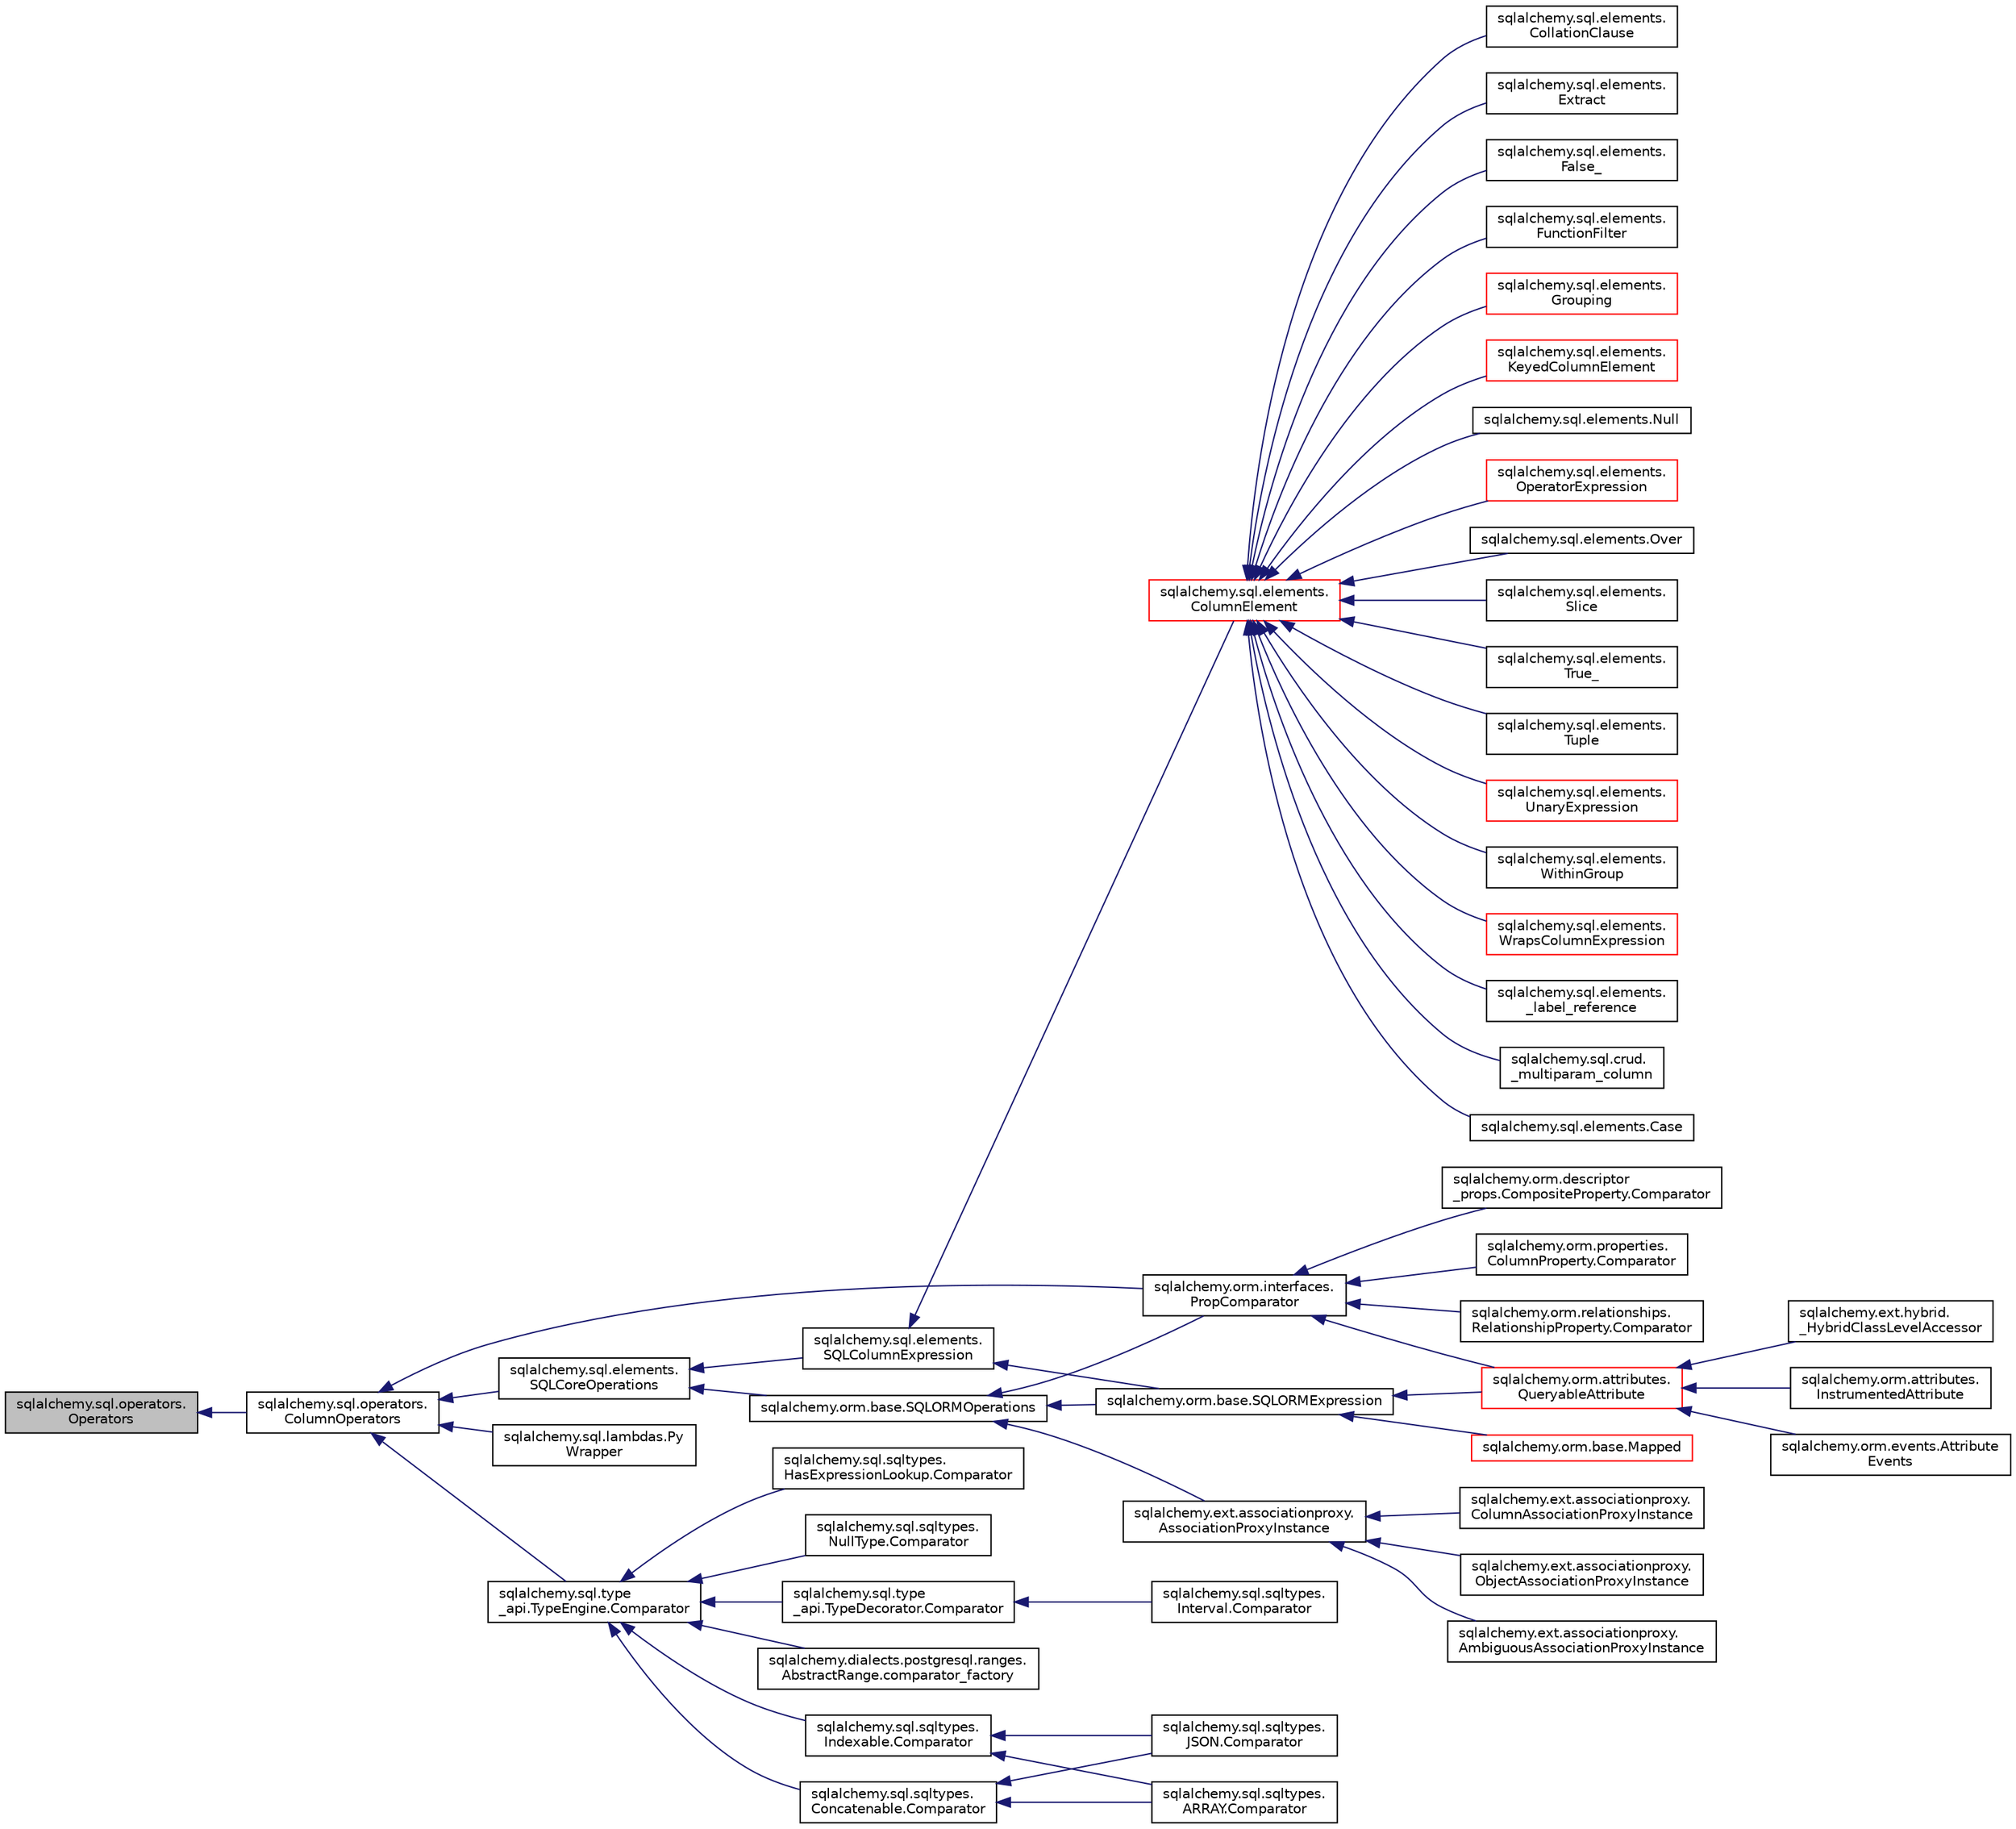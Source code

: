 digraph "sqlalchemy.sql.operators.Operators"
{
 // LATEX_PDF_SIZE
  edge [fontname="Helvetica",fontsize="10",labelfontname="Helvetica",labelfontsize="10"];
  node [fontname="Helvetica",fontsize="10",shape=record];
  rankdir="LR";
  Node1 [label="sqlalchemy.sql.operators.\lOperators",height=0.2,width=0.4,color="black", fillcolor="grey75", style="filled", fontcolor="black",tooltip=" "];
  Node1 -> Node2 [dir="back",color="midnightblue",fontsize="10",style="solid",fontname="Helvetica"];
  Node2 [label="sqlalchemy.sql.operators.\lColumnOperators",height=0.2,width=0.4,color="black", fillcolor="white", style="filled",URL="$classsqlalchemy_1_1sql_1_1operators_1_1ColumnOperators.html",tooltip=" "];
  Node2 -> Node3 [dir="back",color="midnightblue",fontsize="10",style="solid",fontname="Helvetica"];
  Node3 [label="sqlalchemy.orm.interfaces.\lPropComparator",height=0.2,width=0.4,color="black", fillcolor="white", style="filled",URL="$classsqlalchemy_1_1orm_1_1interfaces_1_1PropComparator.html",tooltip=" "];
  Node3 -> Node4 [dir="back",color="midnightblue",fontsize="10",style="solid",fontname="Helvetica"];
  Node4 [label="sqlalchemy.orm.attributes.\lQueryableAttribute",height=0.2,width=0.4,color="red", fillcolor="white", style="filled",URL="$classsqlalchemy_1_1orm_1_1attributes_1_1QueryableAttribute.html",tooltip=" "];
  Node4 -> Node5 [dir="back",color="midnightblue",fontsize="10",style="solid",fontname="Helvetica"];
  Node5 [label="sqlalchemy.ext.hybrid.\l_HybridClassLevelAccessor",height=0.2,width=0.4,color="black", fillcolor="white", style="filled",URL="$classsqlalchemy_1_1ext_1_1hybrid_1_1__HybridClassLevelAccessor.html",tooltip=" "];
  Node4 -> Node6 [dir="back",color="midnightblue",fontsize="10",style="solid",fontname="Helvetica"];
  Node6 [label="sqlalchemy.orm.attributes.\lInstrumentedAttribute",height=0.2,width=0.4,color="black", fillcolor="white", style="filled",URL="$classsqlalchemy_1_1orm_1_1attributes_1_1InstrumentedAttribute.html",tooltip=" "];
  Node4 -> Node7 [dir="back",color="midnightblue",fontsize="10",style="solid",fontname="Helvetica"];
  Node7 [label="sqlalchemy.orm.events.Attribute\lEvents",height=0.2,width=0.4,color="black", fillcolor="white", style="filled",URL="$classsqlalchemy_1_1orm_1_1events_1_1AttributeEvents.html",tooltip=" "];
  Node3 -> Node8 [dir="back",color="midnightblue",fontsize="10",style="solid",fontname="Helvetica"];
  Node8 [label="sqlalchemy.orm.descriptor\l_props.CompositeProperty.Comparator",height=0.2,width=0.4,color="black", fillcolor="white", style="filled",URL="$classsqlalchemy_1_1orm_1_1descriptor__props_1_1CompositeProperty_1_1Comparator.html",tooltip=" "];
  Node3 -> Node9 [dir="back",color="midnightblue",fontsize="10",style="solid",fontname="Helvetica"];
  Node9 [label="sqlalchemy.orm.properties.\lColumnProperty.Comparator",height=0.2,width=0.4,color="black", fillcolor="white", style="filled",URL="$classsqlalchemy_1_1orm_1_1properties_1_1ColumnProperty_1_1Comparator.html",tooltip=" "];
  Node3 -> Node10 [dir="back",color="midnightblue",fontsize="10",style="solid",fontname="Helvetica"];
  Node10 [label="sqlalchemy.orm.relationships.\lRelationshipProperty.Comparator",height=0.2,width=0.4,color="black", fillcolor="white", style="filled",URL="$classsqlalchemy_1_1orm_1_1relationships_1_1RelationshipProperty_1_1Comparator.html",tooltip=" "];
  Node2 -> Node11 [dir="back",color="midnightblue",fontsize="10",style="solid",fontname="Helvetica"];
  Node11 [label="sqlalchemy.sql.elements.\lSQLCoreOperations",height=0.2,width=0.4,color="black", fillcolor="white", style="filled",URL="$classsqlalchemy_1_1sql_1_1elements_1_1SQLCoreOperations.html",tooltip=" "];
  Node11 -> Node12 [dir="back",color="midnightblue",fontsize="10",style="solid",fontname="Helvetica"];
  Node12 [label="sqlalchemy.orm.base.SQLORMOperations",height=0.2,width=0.4,color="black", fillcolor="white", style="filled",URL="$classsqlalchemy_1_1orm_1_1base_1_1SQLORMOperations.html",tooltip=" "];
  Node12 -> Node13 [dir="back",color="midnightblue",fontsize="10",style="solid",fontname="Helvetica"];
  Node13 [label="sqlalchemy.ext.associationproxy.\lAssociationProxyInstance",height=0.2,width=0.4,color="black", fillcolor="white", style="filled",URL="$classsqlalchemy_1_1ext_1_1associationproxy_1_1AssociationProxyInstance.html",tooltip=" "];
  Node13 -> Node14 [dir="back",color="midnightblue",fontsize="10",style="solid",fontname="Helvetica"];
  Node14 [label="sqlalchemy.ext.associationproxy.\lAmbiguousAssociationProxyInstance",height=0.2,width=0.4,color="black", fillcolor="white", style="filled",URL="$classsqlalchemy_1_1ext_1_1associationproxy_1_1AmbiguousAssociationProxyInstance.html",tooltip=" "];
  Node13 -> Node15 [dir="back",color="midnightblue",fontsize="10",style="solid",fontname="Helvetica"];
  Node15 [label="sqlalchemy.ext.associationproxy.\lColumnAssociationProxyInstance",height=0.2,width=0.4,color="black", fillcolor="white", style="filled",URL="$classsqlalchemy_1_1ext_1_1associationproxy_1_1ColumnAssociationProxyInstance.html",tooltip=" "];
  Node13 -> Node16 [dir="back",color="midnightblue",fontsize="10",style="solid",fontname="Helvetica"];
  Node16 [label="sqlalchemy.ext.associationproxy.\lObjectAssociationProxyInstance",height=0.2,width=0.4,color="black", fillcolor="white", style="filled",URL="$classsqlalchemy_1_1ext_1_1associationproxy_1_1ObjectAssociationProxyInstance.html",tooltip=" "];
  Node12 -> Node17 [dir="back",color="midnightblue",fontsize="10",style="solid",fontname="Helvetica"];
  Node17 [label="sqlalchemy.orm.base.SQLORMExpression",height=0.2,width=0.4,color="black", fillcolor="white", style="filled",URL="$classsqlalchemy_1_1orm_1_1base_1_1SQLORMExpression.html",tooltip=" "];
  Node17 -> Node4 [dir="back",color="midnightblue",fontsize="10",style="solid",fontname="Helvetica"];
  Node17 -> Node18 [dir="back",color="midnightblue",fontsize="10",style="solid",fontname="Helvetica"];
  Node18 [label="sqlalchemy.orm.base.Mapped",height=0.2,width=0.4,color="red", fillcolor="white", style="filled",URL="$classsqlalchemy_1_1orm_1_1base_1_1Mapped.html",tooltip=" "];
  Node12 -> Node3 [dir="back",color="midnightblue",fontsize="10",style="solid",fontname="Helvetica"];
  Node11 -> Node25 [dir="back",color="midnightblue",fontsize="10",style="solid",fontname="Helvetica"];
  Node25 [label="sqlalchemy.sql.elements.\lSQLColumnExpression",height=0.2,width=0.4,color="black", fillcolor="white", style="filled",URL="$classsqlalchemy_1_1sql_1_1elements_1_1SQLColumnExpression.html",tooltip=" "];
  Node25 -> Node17 [dir="back",color="midnightblue",fontsize="10",style="solid",fontname="Helvetica"];
  Node25 -> Node26 [dir="back",color="midnightblue",fontsize="10",style="solid",fontname="Helvetica"];
  Node26 [label="sqlalchemy.sql.elements.\lColumnElement",height=0.2,width=0.4,color="red", fillcolor="white", style="filled",URL="$classsqlalchemy_1_1sql_1_1elements_1_1ColumnElement.html",tooltip=" "];
  Node26 -> Node27 [dir="back",color="midnightblue",fontsize="10",style="solid",fontname="Helvetica"];
  Node27 [label="sqlalchemy.sql.crud.\l_multiparam_column",height=0.2,width=0.4,color="black", fillcolor="white", style="filled",URL="$classsqlalchemy_1_1sql_1_1crud_1_1__multiparam__column.html",tooltip=" "];
  Node26 -> Node28 [dir="back",color="midnightblue",fontsize="10",style="solid",fontname="Helvetica"];
  Node28 [label="sqlalchemy.sql.elements.Case",height=0.2,width=0.4,color="black", fillcolor="white", style="filled",URL="$classsqlalchemy_1_1sql_1_1elements_1_1Case.html",tooltip=" "];
  Node26 -> Node29 [dir="back",color="midnightblue",fontsize="10",style="solid",fontname="Helvetica"];
  Node29 [label="sqlalchemy.sql.elements.\lCollationClause",height=0.2,width=0.4,color="black", fillcolor="white", style="filled",URL="$classsqlalchemy_1_1sql_1_1elements_1_1CollationClause.html",tooltip=" "];
  Node26 -> Node30 [dir="back",color="midnightblue",fontsize="10",style="solid",fontname="Helvetica"];
  Node30 [label="sqlalchemy.sql.elements.\lExtract",height=0.2,width=0.4,color="black", fillcolor="white", style="filled",URL="$classsqlalchemy_1_1sql_1_1elements_1_1Extract.html",tooltip=" "];
  Node26 -> Node31 [dir="back",color="midnightblue",fontsize="10",style="solid",fontname="Helvetica"];
  Node31 [label="sqlalchemy.sql.elements.\lFalse_",height=0.2,width=0.4,color="black", fillcolor="white", style="filled",URL="$classsqlalchemy_1_1sql_1_1elements_1_1False__.html",tooltip=" "];
  Node26 -> Node32 [dir="back",color="midnightblue",fontsize="10",style="solid",fontname="Helvetica"];
  Node32 [label="sqlalchemy.sql.elements.\lFunctionFilter",height=0.2,width=0.4,color="black", fillcolor="white", style="filled",URL="$classsqlalchemy_1_1sql_1_1elements_1_1FunctionFilter.html",tooltip=" "];
  Node26 -> Node33 [dir="back",color="midnightblue",fontsize="10",style="solid",fontname="Helvetica"];
  Node33 [label="sqlalchemy.sql.elements.\lGrouping",height=0.2,width=0.4,color="red", fillcolor="white", style="filled",URL="$classsqlalchemy_1_1sql_1_1elements_1_1Grouping.html",tooltip=" "];
  Node26 -> Node35 [dir="back",color="midnightblue",fontsize="10",style="solid",fontname="Helvetica"];
  Node35 [label="sqlalchemy.sql.elements.\lKeyedColumnElement",height=0.2,width=0.4,color="red", fillcolor="white", style="filled",URL="$classsqlalchemy_1_1sql_1_1elements_1_1KeyedColumnElement.html",tooltip=" "];
  Node26 -> Node44 [dir="back",color="midnightblue",fontsize="10",style="solid",fontname="Helvetica"];
  Node44 [label="sqlalchemy.sql.elements.Null",height=0.2,width=0.4,color="black", fillcolor="white", style="filled",URL="$classsqlalchemy_1_1sql_1_1elements_1_1Null.html",tooltip=" "];
  Node26 -> Node45 [dir="back",color="midnightblue",fontsize="10",style="solid",fontname="Helvetica"];
  Node45 [label="sqlalchemy.sql.elements.\lOperatorExpression",height=0.2,width=0.4,color="red", fillcolor="white", style="filled",URL="$classsqlalchemy_1_1sql_1_1elements_1_1OperatorExpression.html",tooltip=" "];
  Node26 -> Node51 [dir="back",color="midnightblue",fontsize="10",style="solid",fontname="Helvetica"];
  Node51 [label="sqlalchemy.sql.elements.Over",height=0.2,width=0.4,color="black", fillcolor="white", style="filled",URL="$classsqlalchemy_1_1sql_1_1elements_1_1Over.html",tooltip=" "];
  Node26 -> Node52 [dir="back",color="midnightblue",fontsize="10",style="solid",fontname="Helvetica"];
  Node52 [label="sqlalchemy.sql.elements.\lSlice",height=0.2,width=0.4,color="black", fillcolor="white", style="filled",URL="$classsqlalchemy_1_1sql_1_1elements_1_1Slice.html",tooltip=" "];
  Node26 -> Node53 [dir="back",color="midnightblue",fontsize="10",style="solid",fontname="Helvetica"];
  Node53 [label="sqlalchemy.sql.elements.\lTrue_",height=0.2,width=0.4,color="black", fillcolor="white", style="filled",URL="$classsqlalchemy_1_1sql_1_1elements_1_1True__.html",tooltip=" "];
  Node26 -> Node54 [dir="back",color="midnightblue",fontsize="10",style="solid",fontname="Helvetica"];
  Node54 [label="sqlalchemy.sql.elements.\lTuple",height=0.2,width=0.4,color="black", fillcolor="white", style="filled",URL="$classsqlalchemy_1_1sql_1_1elements_1_1Tuple.html",tooltip=" "];
  Node26 -> Node55 [dir="back",color="midnightblue",fontsize="10",style="solid",fontname="Helvetica"];
  Node55 [label="sqlalchemy.sql.elements.\lUnaryExpression",height=0.2,width=0.4,color="red", fillcolor="white", style="filled",URL="$classsqlalchemy_1_1sql_1_1elements_1_1UnaryExpression.html",tooltip=" "];
  Node26 -> Node59 [dir="back",color="midnightblue",fontsize="10",style="solid",fontname="Helvetica"];
  Node59 [label="sqlalchemy.sql.elements.\lWithinGroup",height=0.2,width=0.4,color="black", fillcolor="white", style="filled",URL="$classsqlalchemy_1_1sql_1_1elements_1_1WithinGroup.html",tooltip=" "];
  Node26 -> Node60 [dir="back",color="midnightblue",fontsize="10",style="solid",fontname="Helvetica"];
  Node60 [label="sqlalchemy.sql.elements.\lWrapsColumnExpression",height=0.2,width=0.4,color="red", fillcolor="white", style="filled",URL="$classsqlalchemy_1_1sql_1_1elements_1_1WrapsColumnExpression.html",tooltip=" "];
  Node26 -> Node64 [dir="back",color="midnightblue",fontsize="10",style="solid",fontname="Helvetica"];
  Node64 [label="sqlalchemy.sql.elements.\l_label_reference",height=0.2,width=0.4,color="black", fillcolor="white", style="filled",URL="$classsqlalchemy_1_1sql_1_1elements_1_1__label__reference.html",tooltip=" "];
  Node2 -> Node105 [dir="back",color="midnightblue",fontsize="10",style="solid",fontname="Helvetica"];
  Node105 [label="sqlalchemy.sql.lambdas.Py\lWrapper",height=0.2,width=0.4,color="black", fillcolor="white", style="filled",URL="$classsqlalchemy_1_1sql_1_1lambdas_1_1PyWrapper.html",tooltip=" "];
  Node2 -> Node106 [dir="back",color="midnightblue",fontsize="10",style="solid",fontname="Helvetica"];
  Node106 [label="sqlalchemy.sql.type\l_api.TypeEngine.Comparator",height=0.2,width=0.4,color="black", fillcolor="white", style="filled",URL="$classsqlalchemy_1_1sql_1_1type__api_1_1TypeEngine_1_1Comparator.html",tooltip=" "];
  Node106 -> Node107 [dir="back",color="midnightblue",fontsize="10",style="solid",fontname="Helvetica"];
  Node107 [label="sqlalchemy.dialects.postgresql.ranges.\lAbstractRange.comparator_factory",height=0.2,width=0.4,color="black", fillcolor="white", style="filled",URL="$classsqlalchemy_1_1dialects_1_1postgresql_1_1ranges_1_1AbstractRange_1_1comparator__factory.html",tooltip=" "];
  Node106 -> Node108 [dir="back",color="midnightblue",fontsize="10",style="solid",fontname="Helvetica"];
  Node108 [label="sqlalchemy.sql.sqltypes.\lConcatenable.Comparator",height=0.2,width=0.4,color="black", fillcolor="white", style="filled",URL="$classsqlalchemy_1_1sql_1_1sqltypes_1_1Concatenable_1_1Comparator.html",tooltip=" "];
  Node108 -> Node109 [dir="back",color="midnightblue",fontsize="10",style="solid",fontname="Helvetica"];
  Node109 [label="sqlalchemy.sql.sqltypes.\lARRAY.Comparator",height=0.2,width=0.4,color="black", fillcolor="white", style="filled",URL="$classsqlalchemy_1_1sql_1_1sqltypes_1_1ARRAY_1_1Comparator.html",tooltip=" "];
  Node108 -> Node110 [dir="back",color="midnightblue",fontsize="10",style="solid",fontname="Helvetica"];
  Node110 [label="sqlalchemy.sql.sqltypes.\lJSON.Comparator",height=0.2,width=0.4,color="black", fillcolor="white", style="filled",URL="$classsqlalchemy_1_1sql_1_1sqltypes_1_1JSON_1_1Comparator.html",tooltip=" "];
  Node106 -> Node111 [dir="back",color="midnightblue",fontsize="10",style="solid",fontname="Helvetica"];
  Node111 [label="sqlalchemy.sql.sqltypes.\lHasExpressionLookup.Comparator",height=0.2,width=0.4,color="black", fillcolor="white", style="filled",URL="$classsqlalchemy_1_1sql_1_1sqltypes_1_1HasExpressionLookup_1_1Comparator.html",tooltip=" "];
  Node106 -> Node112 [dir="back",color="midnightblue",fontsize="10",style="solid",fontname="Helvetica"];
  Node112 [label="sqlalchemy.sql.sqltypes.\lIndexable.Comparator",height=0.2,width=0.4,color="black", fillcolor="white", style="filled",URL="$classsqlalchemy_1_1sql_1_1sqltypes_1_1Indexable_1_1Comparator.html",tooltip=" "];
  Node112 -> Node109 [dir="back",color="midnightblue",fontsize="10",style="solid",fontname="Helvetica"];
  Node112 -> Node110 [dir="back",color="midnightblue",fontsize="10",style="solid",fontname="Helvetica"];
  Node106 -> Node113 [dir="back",color="midnightblue",fontsize="10",style="solid",fontname="Helvetica"];
  Node113 [label="sqlalchemy.sql.sqltypes.\lNullType.Comparator",height=0.2,width=0.4,color="black", fillcolor="white", style="filled",URL="$classsqlalchemy_1_1sql_1_1sqltypes_1_1NullType_1_1Comparator.html",tooltip=" "];
  Node106 -> Node114 [dir="back",color="midnightblue",fontsize="10",style="solid",fontname="Helvetica"];
  Node114 [label="sqlalchemy.sql.type\l_api.TypeDecorator.Comparator",height=0.2,width=0.4,color="black", fillcolor="white", style="filled",URL="$classsqlalchemy_1_1sql_1_1type__api_1_1TypeDecorator_1_1Comparator.html",tooltip=" "];
  Node114 -> Node115 [dir="back",color="midnightblue",fontsize="10",style="solid",fontname="Helvetica"];
  Node115 [label="sqlalchemy.sql.sqltypes.\lInterval.Comparator",height=0.2,width=0.4,color="black", fillcolor="white", style="filled",URL="$classsqlalchemy_1_1sql_1_1sqltypes_1_1Interval_1_1Comparator.html",tooltip=" "];
}
